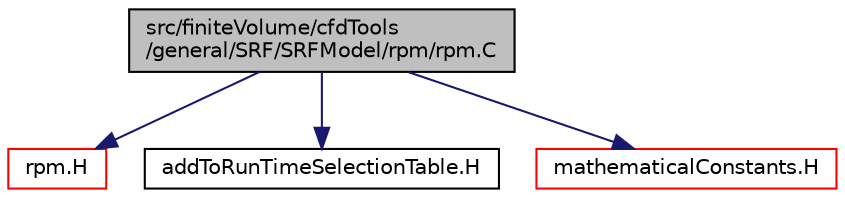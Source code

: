digraph "src/finiteVolume/cfdTools/general/SRF/SRFModel/rpm/rpm.C"
{
  bgcolor="transparent";
  edge [fontname="Helvetica",fontsize="10",labelfontname="Helvetica",labelfontsize="10"];
  node [fontname="Helvetica",fontsize="10",shape=record];
  Node0 [label="src/finiteVolume/cfdTools\l/general/SRF/SRFModel/rpm/rpm.C",height=0.2,width=0.4,color="black", fillcolor="grey75", style="filled", fontcolor="black"];
  Node0 -> Node1 [color="midnightblue",fontsize="10",style="solid",fontname="Helvetica"];
  Node1 [label="rpm.H",height=0.2,width=0.4,color="red",URL="$a01490.html"];
  Node0 -> Node318 [color="midnightblue",fontsize="10",style="solid",fontname="Helvetica"];
  Node318 [label="addToRunTimeSelectionTable.H",height=0.2,width=0.4,color="black",URL="$a09989.html",tooltip="Macros for easy insertion into run-time selection tables. "];
  Node0 -> Node319 [color="midnightblue",fontsize="10",style="solid",fontname="Helvetica"];
  Node319 [label="mathematicalConstants.H",height=0.2,width=0.4,color="red",URL="$a10952.html"];
}

